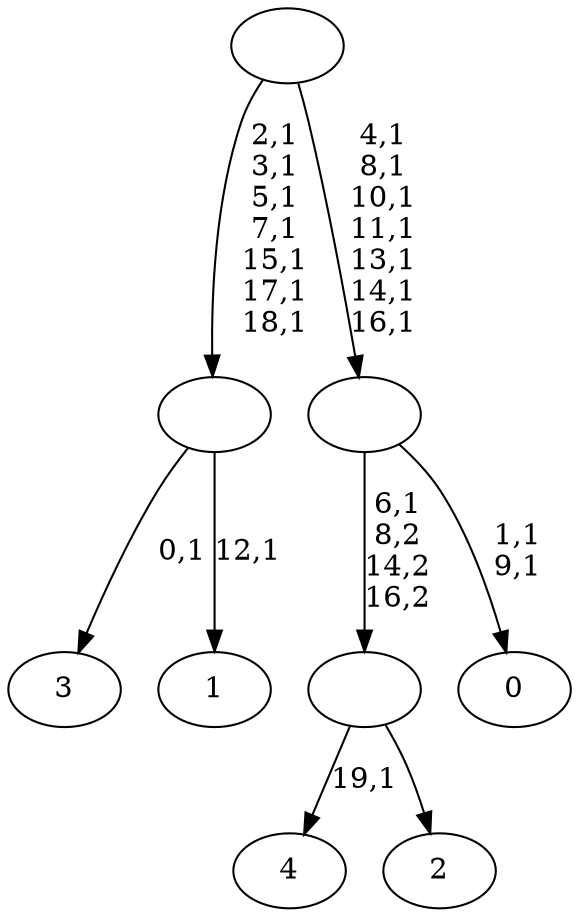 digraph T {
	25 [label="4"]
	23 [label="3"]
	21 [label="2"]
	20 [label=""]
	19 [label="1"]
	17 [label=""]
	10 [label="0"]
	7 [label=""]
	0 [label=""]
	20 -> 25 [label="19,1"]
	20 -> 21 [label=""]
	17 -> 19 [label="12,1"]
	17 -> 23 [label="0,1"]
	7 -> 10 [label="1,1\n9,1"]
	7 -> 20 [label="6,1\n8,2\n14,2\n16,2"]
	0 -> 7 [label="4,1\n8,1\n10,1\n11,1\n13,1\n14,1\n16,1"]
	0 -> 17 [label="2,1\n3,1\n5,1\n7,1\n15,1\n17,1\n18,1"]
}
